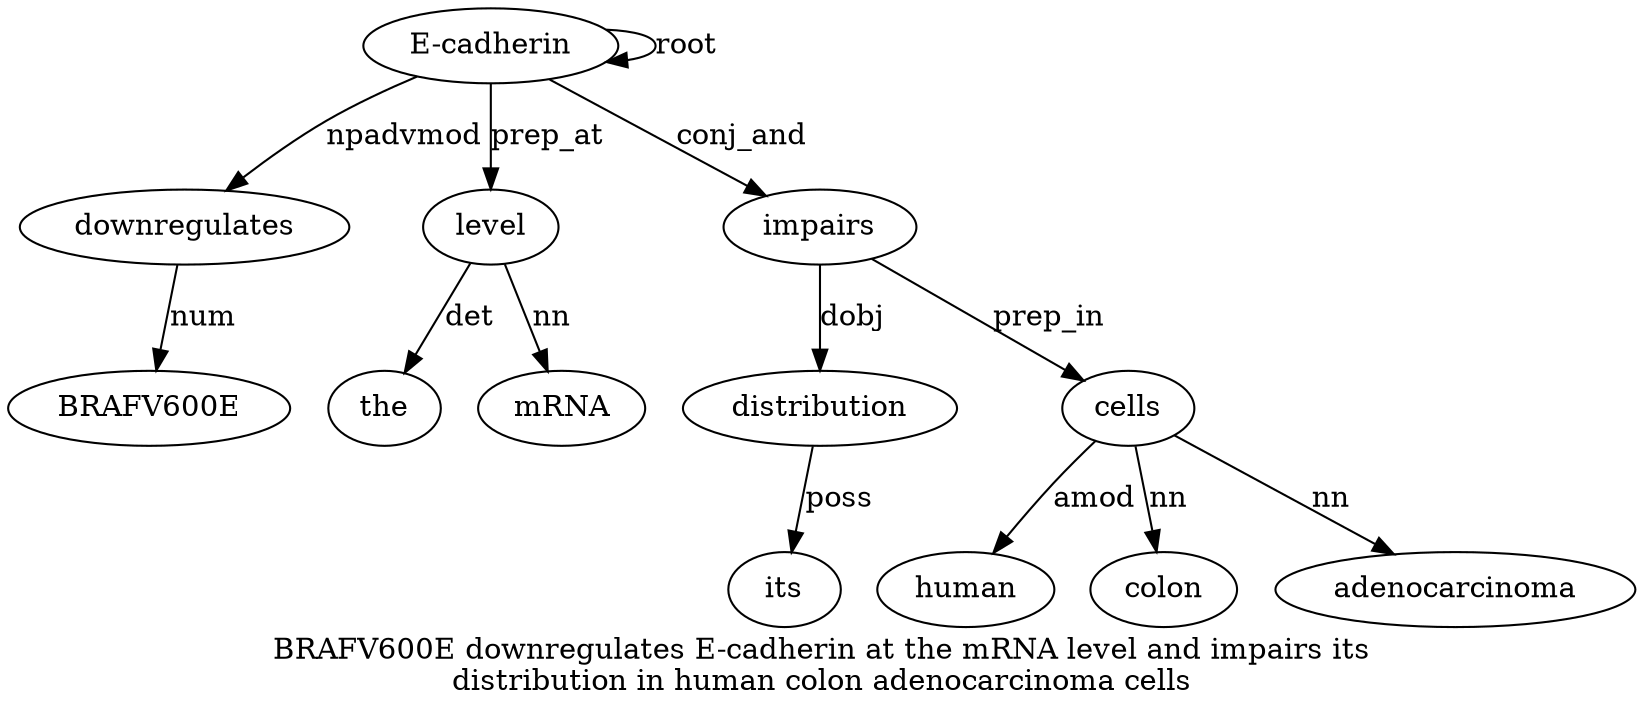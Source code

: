 digraph "BRAFV600E downregulates E-cadherin at the mRNA level and impairs its distribution in human colon adenocarcinoma cells" {
label="BRAFV600E downregulates E-cadherin at the mRNA level and impairs its
distribution in human colon adenocarcinoma cells";
downregulates2 [style=filled, fillcolor=white, label=downregulates];
BRAFV600E1 [style=filled, fillcolor=white, label=BRAFV600E];
downregulates2 -> BRAFV600E1  [label=num];
"E-cadherin3" [style=filled, fillcolor=white, label="E-cadherin"];
"E-cadherin3" -> downregulates2  [label=npadvmod];
"E-cadherin3" -> "E-cadherin3"  [label=root];
level7 [style=filled, fillcolor=white, label=level];
the5 [style=filled, fillcolor=white, label=the];
level7 -> the5  [label=det];
mRNA6 [style=filled, fillcolor=white, label=mRNA];
level7 -> mRNA6  [label=nn];
"E-cadherin3" -> level7  [label=prep_at];
impairs9 [style=filled, fillcolor=white, label=impairs];
"E-cadherin3" -> impairs9  [label=conj_and];
distribution11 [style=filled, fillcolor=white, label=distribution];
its10 [style=filled, fillcolor=white, label=its];
distribution11 -> its10  [label=poss];
impairs9 -> distribution11  [label=dobj];
cells16 [style=filled, fillcolor=white, label=cells];
human13 [style=filled, fillcolor=white, label=human];
cells16 -> human13  [label=amod];
colon14 [style=filled, fillcolor=white, label=colon];
cells16 -> colon14  [label=nn];
adenocarcinoma15 [style=filled, fillcolor=white, label=adenocarcinoma];
cells16 -> adenocarcinoma15  [label=nn];
impairs9 -> cells16  [label=prep_in];
}
